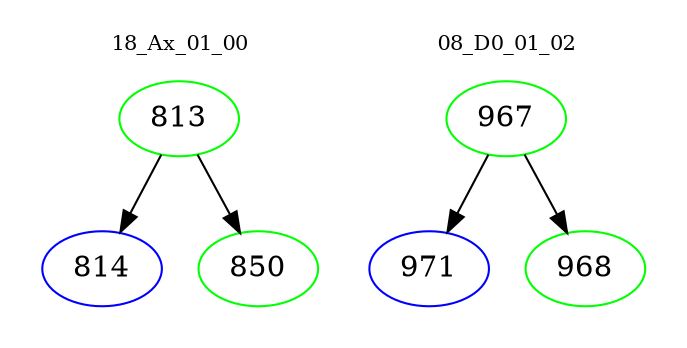 digraph{
subgraph cluster_0 {
color = white
label = "18_Ax_01_00";
fontsize=10;
T0_813 [label="813", color="green"]
T0_813 -> T0_814 [color="black"]
T0_814 [label="814", color="blue"]
T0_813 -> T0_850 [color="black"]
T0_850 [label="850", color="green"]
}
subgraph cluster_1 {
color = white
label = "08_D0_01_02";
fontsize=10;
T1_967 [label="967", color="green"]
T1_967 -> T1_971 [color="black"]
T1_971 [label="971", color="blue"]
T1_967 -> T1_968 [color="black"]
T1_968 [label="968", color="green"]
}
}
